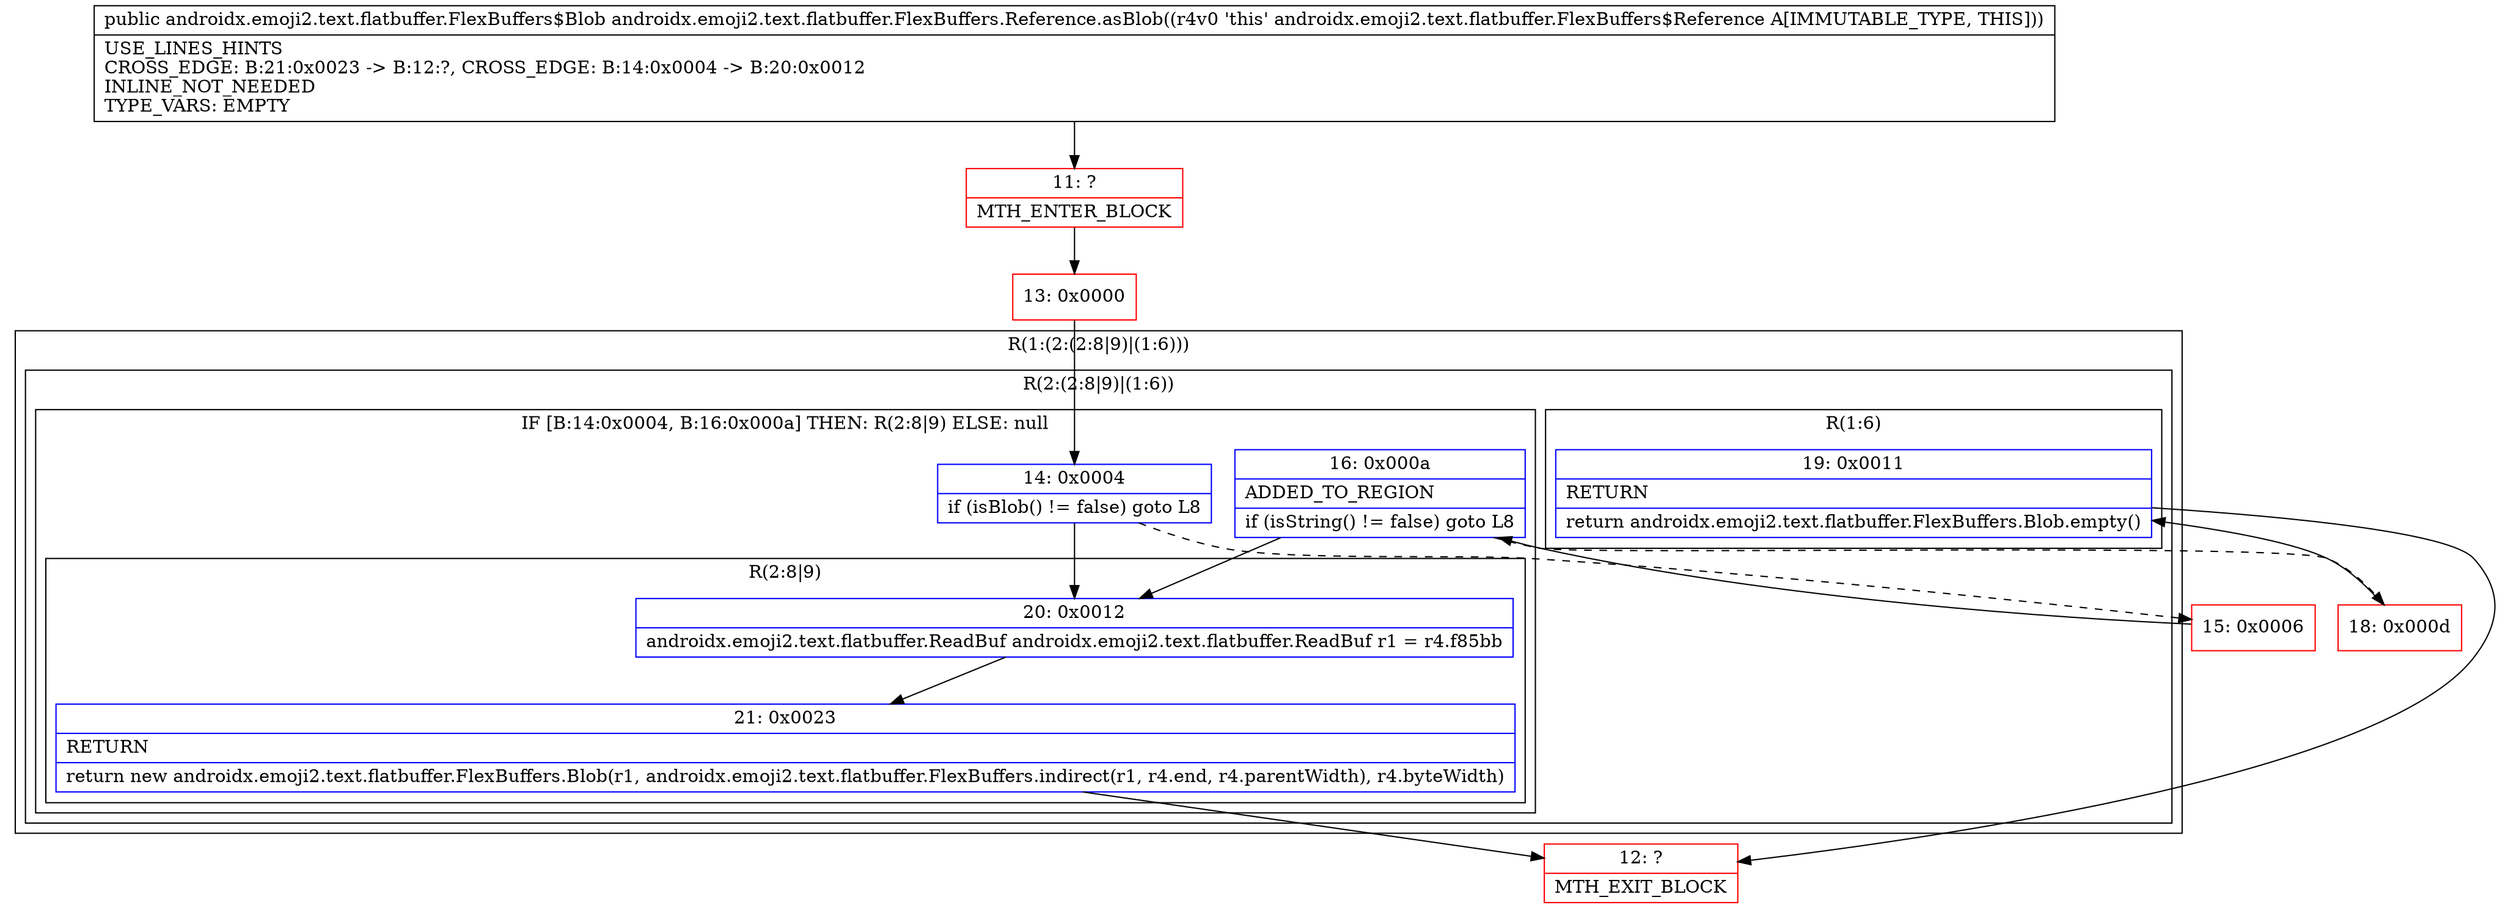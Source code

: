 digraph "CFG forandroidx.emoji2.text.flatbuffer.FlexBuffers.Reference.asBlob()Landroidx\/emoji2\/text\/flatbuffer\/FlexBuffers$Blob;" {
subgraph cluster_Region_1580773514 {
label = "R(1:(2:(2:8|9)|(1:6)))";
node [shape=record,color=blue];
subgraph cluster_Region_1486683679 {
label = "R(2:(2:8|9)|(1:6))";
node [shape=record,color=blue];
subgraph cluster_IfRegion_442351838 {
label = "IF [B:14:0x0004, B:16:0x000a] THEN: R(2:8|9) ELSE: null";
node [shape=record,color=blue];
Node_14 [shape=record,label="{14\:\ 0x0004|if (isBlob() != false) goto L8\l}"];
Node_16 [shape=record,label="{16\:\ 0x000a|ADDED_TO_REGION\l|if (isString() != false) goto L8\l}"];
subgraph cluster_Region_1061813324 {
label = "R(2:8|9)";
node [shape=record,color=blue];
Node_20 [shape=record,label="{20\:\ 0x0012|androidx.emoji2.text.flatbuffer.ReadBuf androidx.emoji2.text.flatbuffer.ReadBuf r1 = r4.f85bb\l}"];
Node_21 [shape=record,label="{21\:\ 0x0023|RETURN\l|return new androidx.emoji2.text.flatbuffer.FlexBuffers.Blob(r1, androidx.emoji2.text.flatbuffer.FlexBuffers.indirect(r1, r4.end, r4.parentWidth), r4.byteWidth)\l}"];
}
}
subgraph cluster_Region_1763688085 {
label = "R(1:6)";
node [shape=record,color=blue];
Node_19 [shape=record,label="{19\:\ 0x0011|RETURN\l|return androidx.emoji2.text.flatbuffer.FlexBuffers.Blob.empty()\l}"];
}
}
}
Node_11 [shape=record,color=red,label="{11\:\ ?|MTH_ENTER_BLOCK\l}"];
Node_13 [shape=record,color=red,label="{13\:\ 0x0000}"];
Node_15 [shape=record,color=red,label="{15\:\ 0x0006}"];
Node_18 [shape=record,color=red,label="{18\:\ 0x000d}"];
Node_12 [shape=record,color=red,label="{12\:\ ?|MTH_EXIT_BLOCK\l}"];
MethodNode[shape=record,label="{public androidx.emoji2.text.flatbuffer.FlexBuffers$Blob androidx.emoji2.text.flatbuffer.FlexBuffers.Reference.asBlob((r4v0 'this' androidx.emoji2.text.flatbuffer.FlexBuffers$Reference A[IMMUTABLE_TYPE, THIS]))  | USE_LINES_HINTS\lCROSS_EDGE: B:21:0x0023 \-\> B:12:?, CROSS_EDGE: B:14:0x0004 \-\> B:20:0x0012\lINLINE_NOT_NEEDED\lTYPE_VARS: EMPTY\l}"];
MethodNode -> Node_11;Node_14 -> Node_15[style=dashed];
Node_14 -> Node_20;
Node_16 -> Node_18[style=dashed];
Node_16 -> Node_20;
Node_20 -> Node_21;
Node_21 -> Node_12;
Node_19 -> Node_12;
Node_11 -> Node_13;
Node_13 -> Node_14;
Node_15 -> Node_16;
Node_18 -> Node_19;
}


